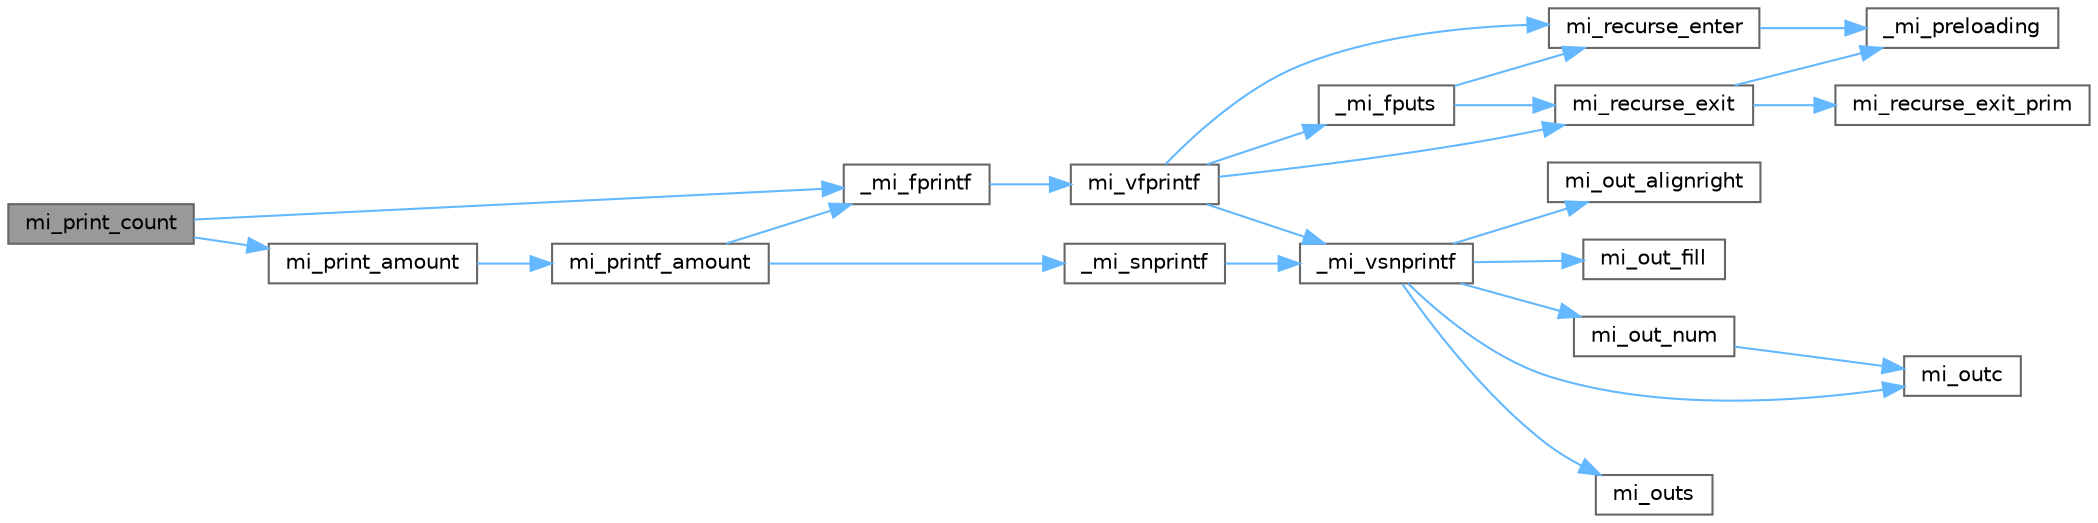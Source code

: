 digraph "mi_print_count"
{
 // LATEX_PDF_SIZE
  bgcolor="transparent";
  edge [fontname=Helvetica,fontsize=10,labelfontname=Helvetica,labelfontsize=10];
  node [fontname=Helvetica,fontsize=10,shape=box,height=0.2,width=0.4];
  rankdir="LR";
  Node1 [id="Node000001",label="mi_print_count",height=0.2,width=0.4,color="gray40", fillcolor="grey60", style="filled", fontcolor="black",tooltip=" "];
  Node1 -> Node2 [id="edge23_Node000001_Node000002",color="steelblue1",style="solid",tooltip=" "];
  Node2 [id="Node000002",label="_mi_fprintf",height=0.2,width=0.4,color="grey40", fillcolor="white", style="filled",URL="$options_8c.html#ad9bbc9d6bfdbc470a83947d3ffba90a3",tooltip=" "];
  Node2 -> Node3 [id="edge24_Node000002_Node000003",color="steelblue1",style="solid",tooltip=" "];
  Node3 [id="Node000003",label="mi_vfprintf",height=0.2,width=0.4,color="grey40", fillcolor="white", style="filled",URL="$options_8c.html#a1f31f62f178fb5309451aa44c8d25327",tooltip=" "];
  Node3 -> Node4 [id="edge25_Node000003_Node000004",color="steelblue1",style="solid",tooltip=" "];
  Node4 [id="Node000004",label="_mi_fputs",height=0.2,width=0.4,color="grey40", fillcolor="white", style="filled",URL="$options_8c.html#a74eecad8676654f59f427a84ccc5c19d",tooltip=" "];
  Node4 -> Node5 [id="edge26_Node000004_Node000005",color="steelblue1",style="solid",tooltip=" "];
  Node5 [id="Node000005",label="mi_recurse_enter",height=0.2,width=0.4,color="grey40", fillcolor="white", style="filled",URL="$options_8c.html#a1fdb7bd3b10624ddeabe0988c52a1285",tooltip=" "];
  Node5 -> Node6 [id="edge27_Node000005_Node000006",color="steelblue1",style="solid",tooltip=" "];
  Node6 [id="Node000006",label="_mi_preloading",height=0.2,width=0.4,color="grey40", fillcolor="white", style="filled",URL="$_e_a_s_t_l_2packages_2mimalloc_2src_2init_8c.html#a404be8b4c0576588270fde0b2a4d7832",tooltip=" "];
  Node4 -> Node7 [id="edge28_Node000004_Node000007",color="steelblue1",style="solid",tooltip=" "];
  Node7 [id="Node000007",label="mi_recurse_exit",height=0.2,width=0.4,color="grey40", fillcolor="white", style="filled",URL="$options_8c.html#ae9c4fbdaa6fedca31b9c25dcb78112ae",tooltip=" "];
  Node7 -> Node6 [id="edge29_Node000007_Node000006",color="steelblue1",style="solid",tooltip=" "];
  Node7 -> Node8 [id="edge30_Node000007_Node000008",color="steelblue1",style="solid",tooltip=" "];
  Node8 [id="Node000008",label="mi_recurse_exit_prim",height=0.2,width=0.4,color="grey40", fillcolor="white", style="filled",URL="$options_8c.html#afa5ef675de035537efd679d53d629adc",tooltip=" "];
  Node3 -> Node9 [id="edge31_Node000003_Node000009",color="steelblue1",style="solid",tooltip=" "];
  Node9 [id="Node000009",label="_mi_vsnprintf",height=0.2,width=0.4,color="grey40", fillcolor="white", style="filled",URL="$libc_8c.html#a8991188606f00dc8665aa14d8e7dab83",tooltip=" "];
  Node9 -> Node10 [id="edge32_Node000009_Node000010",color="steelblue1",style="solid",tooltip=" "];
  Node10 [id="Node000010",label="mi_out_alignright",height=0.2,width=0.4,color="grey40", fillcolor="white", style="filled",URL="$libc_8c.html#ad685676d3f84c5cd4dfa7827c23bd5f8",tooltip=" "];
  Node9 -> Node11 [id="edge33_Node000009_Node000011",color="steelblue1",style="solid",tooltip=" "];
  Node11 [id="Node000011",label="mi_out_fill",height=0.2,width=0.4,color="grey40", fillcolor="white", style="filled",URL="$libc_8c.html#aa0ad53a34be55c1788f02c39458eaae2",tooltip=" "];
  Node9 -> Node12 [id="edge34_Node000009_Node000012",color="steelblue1",style="solid",tooltip=" "];
  Node12 [id="Node000012",label="mi_out_num",height=0.2,width=0.4,color="grey40", fillcolor="white", style="filled",URL="$libc_8c.html#a94c4b54180b0199b5ccafd9873ebf4b6",tooltip=" "];
  Node12 -> Node13 [id="edge35_Node000012_Node000013",color="steelblue1",style="solid",tooltip=" "];
  Node13 [id="Node000013",label="mi_outc",height=0.2,width=0.4,color="grey40", fillcolor="white", style="filled",URL="$libc_8c.html#a623f4757c3652532d609471b123b2a38",tooltip=" "];
  Node9 -> Node13 [id="edge36_Node000009_Node000013",color="steelblue1",style="solid",tooltip=" "];
  Node9 -> Node14 [id="edge37_Node000009_Node000014",color="steelblue1",style="solid",tooltip=" "];
  Node14 [id="Node000014",label="mi_outs",height=0.2,width=0.4,color="grey40", fillcolor="white", style="filled",URL="$libc_8c.html#a1ffb38103615c2e8069c56410328ffe9",tooltip=" "];
  Node3 -> Node5 [id="edge38_Node000003_Node000005",color="steelblue1",style="solid",tooltip=" "];
  Node3 -> Node7 [id="edge39_Node000003_Node000007",color="steelblue1",style="solid",tooltip=" "];
  Node1 -> Node15 [id="edge40_Node000001_Node000015",color="steelblue1",style="solid",tooltip=" "];
  Node15 [id="Node000015",label="mi_print_amount",height=0.2,width=0.4,color="grey40", fillcolor="white", style="filled",URL="$stats_8c.html#aa175630b3a20b4a0eca4d76d31aba004",tooltip=" "];
  Node15 -> Node16 [id="edge41_Node000015_Node000016",color="steelblue1",style="solid",tooltip=" "];
  Node16 [id="Node000016",label="mi_printf_amount",height=0.2,width=0.4,color="grey40", fillcolor="white", style="filled",URL="$stats_8c.html#aca4e259e6a772d82ae787b7e44816833",tooltip=" "];
  Node16 -> Node2 [id="edge42_Node000016_Node000002",color="steelblue1",style="solid",tooltip=" "];
  Node16 -> Node17 [id="edge43_Node000016_Node000017",color="steelblue1",style="solid",tooltip=" "];
  Node17 [id="Node000017",label="_mi_snprintf",height=0.2,width=0.4,color="grey40", fillcolor="white", style="filled",URL="$libc_8c.html#a6c2f4673e3317f332571bc1bec18c49b",tooltip=" "];
  Node17 -> Node9 [id="edge44_Node000017_Node000009",color="steelblue1",style="solid",tooltip=" "];
}
